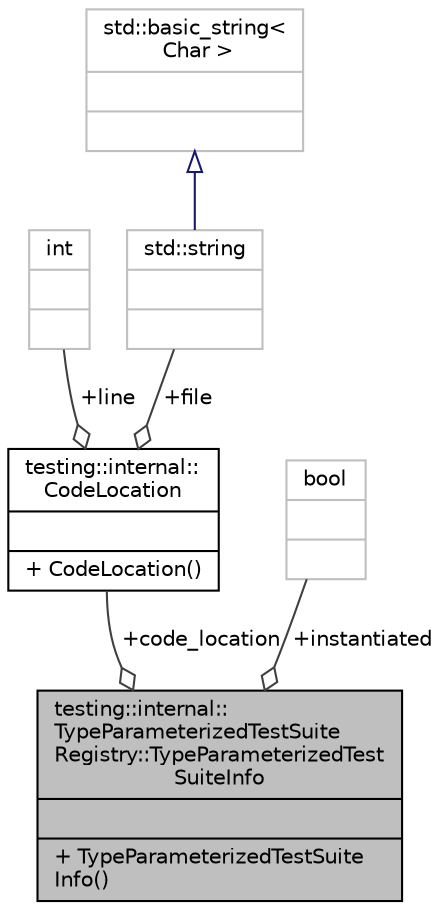 digraph "testing::internal::TypeParameterizedTestSuiteRegistry::TypeParameterizedTestSuiteInfo"
{
 // LATEX_PDF_SIZE
  bgcolor="transparent";
  edge [fontname="Helvetica",fontsize="10",labelfontname="Helvetica",labelfontsize="10"];
  node [fontname="Helvetica",fontsize="10",shape=record];
  Node1 [label="{testing::internal::\lTypeParameterizedTestSuite\lRegistry::TypeParameterizedTest\lSuiteInfo\n||+ TypeParameterizedTestSuite\lInfo()\l}",height=0.2,width=0.4,color="black", fillcolor="grey75", style="filled", fontcolor="black",tooltip=" "];
  Node2 -> Node1 [color="grey25",fontsize="10",style="solid",label=" +code_location" ,arrowhead="odiamond",fontname="Helvetica"];
  Node2 [label="{testing::internal::\lCodeLocation\n||+ CodeLocation()\l}",height=0.2,width=0.4,color="black",URL="$structtesting_1_1internal_1_1CodeLocation.html",tooltip=" "];
  Node3 -> Node2 [color="grey25",fontsize="10",style="solid",label=" +line" ,arrowhead="odiamond",fontname="Helvetica"];
  Node3 [label="{int\n||}",height=0.2,width=0.4,color="grey75",tooltip=" "];
  Node4 -> Node2 [color="grey25",fontsize="10",style="solid",label=" +file" ,arrowhead="odiamond",fontname="Helvetica"];
  Node4 [label="{std::string\n||}",height=0.2,width=0.4,color="grey75",tooltip=" "];
  Node5 -> Node4 [dir="back",color="midnightblue",fontsize="10",style="solid",arrowtail="onormal",fontname="Helvetica"];
  Node5 [label="{std::basic_string\<\l Char \>\n||}",height=0.2,width=0.4,color="grey75",tooltip=" "];
  Node6 -> Node1 [color="grey25",fontsize="10",style="solid",label=" +instantiated" ,arrowhead="odiamond",fontname="Helvetica"];
  Node6 [label="{bool\n||}",height=0.2,width=0.4,color="grey75",tooltip=" "];
}
